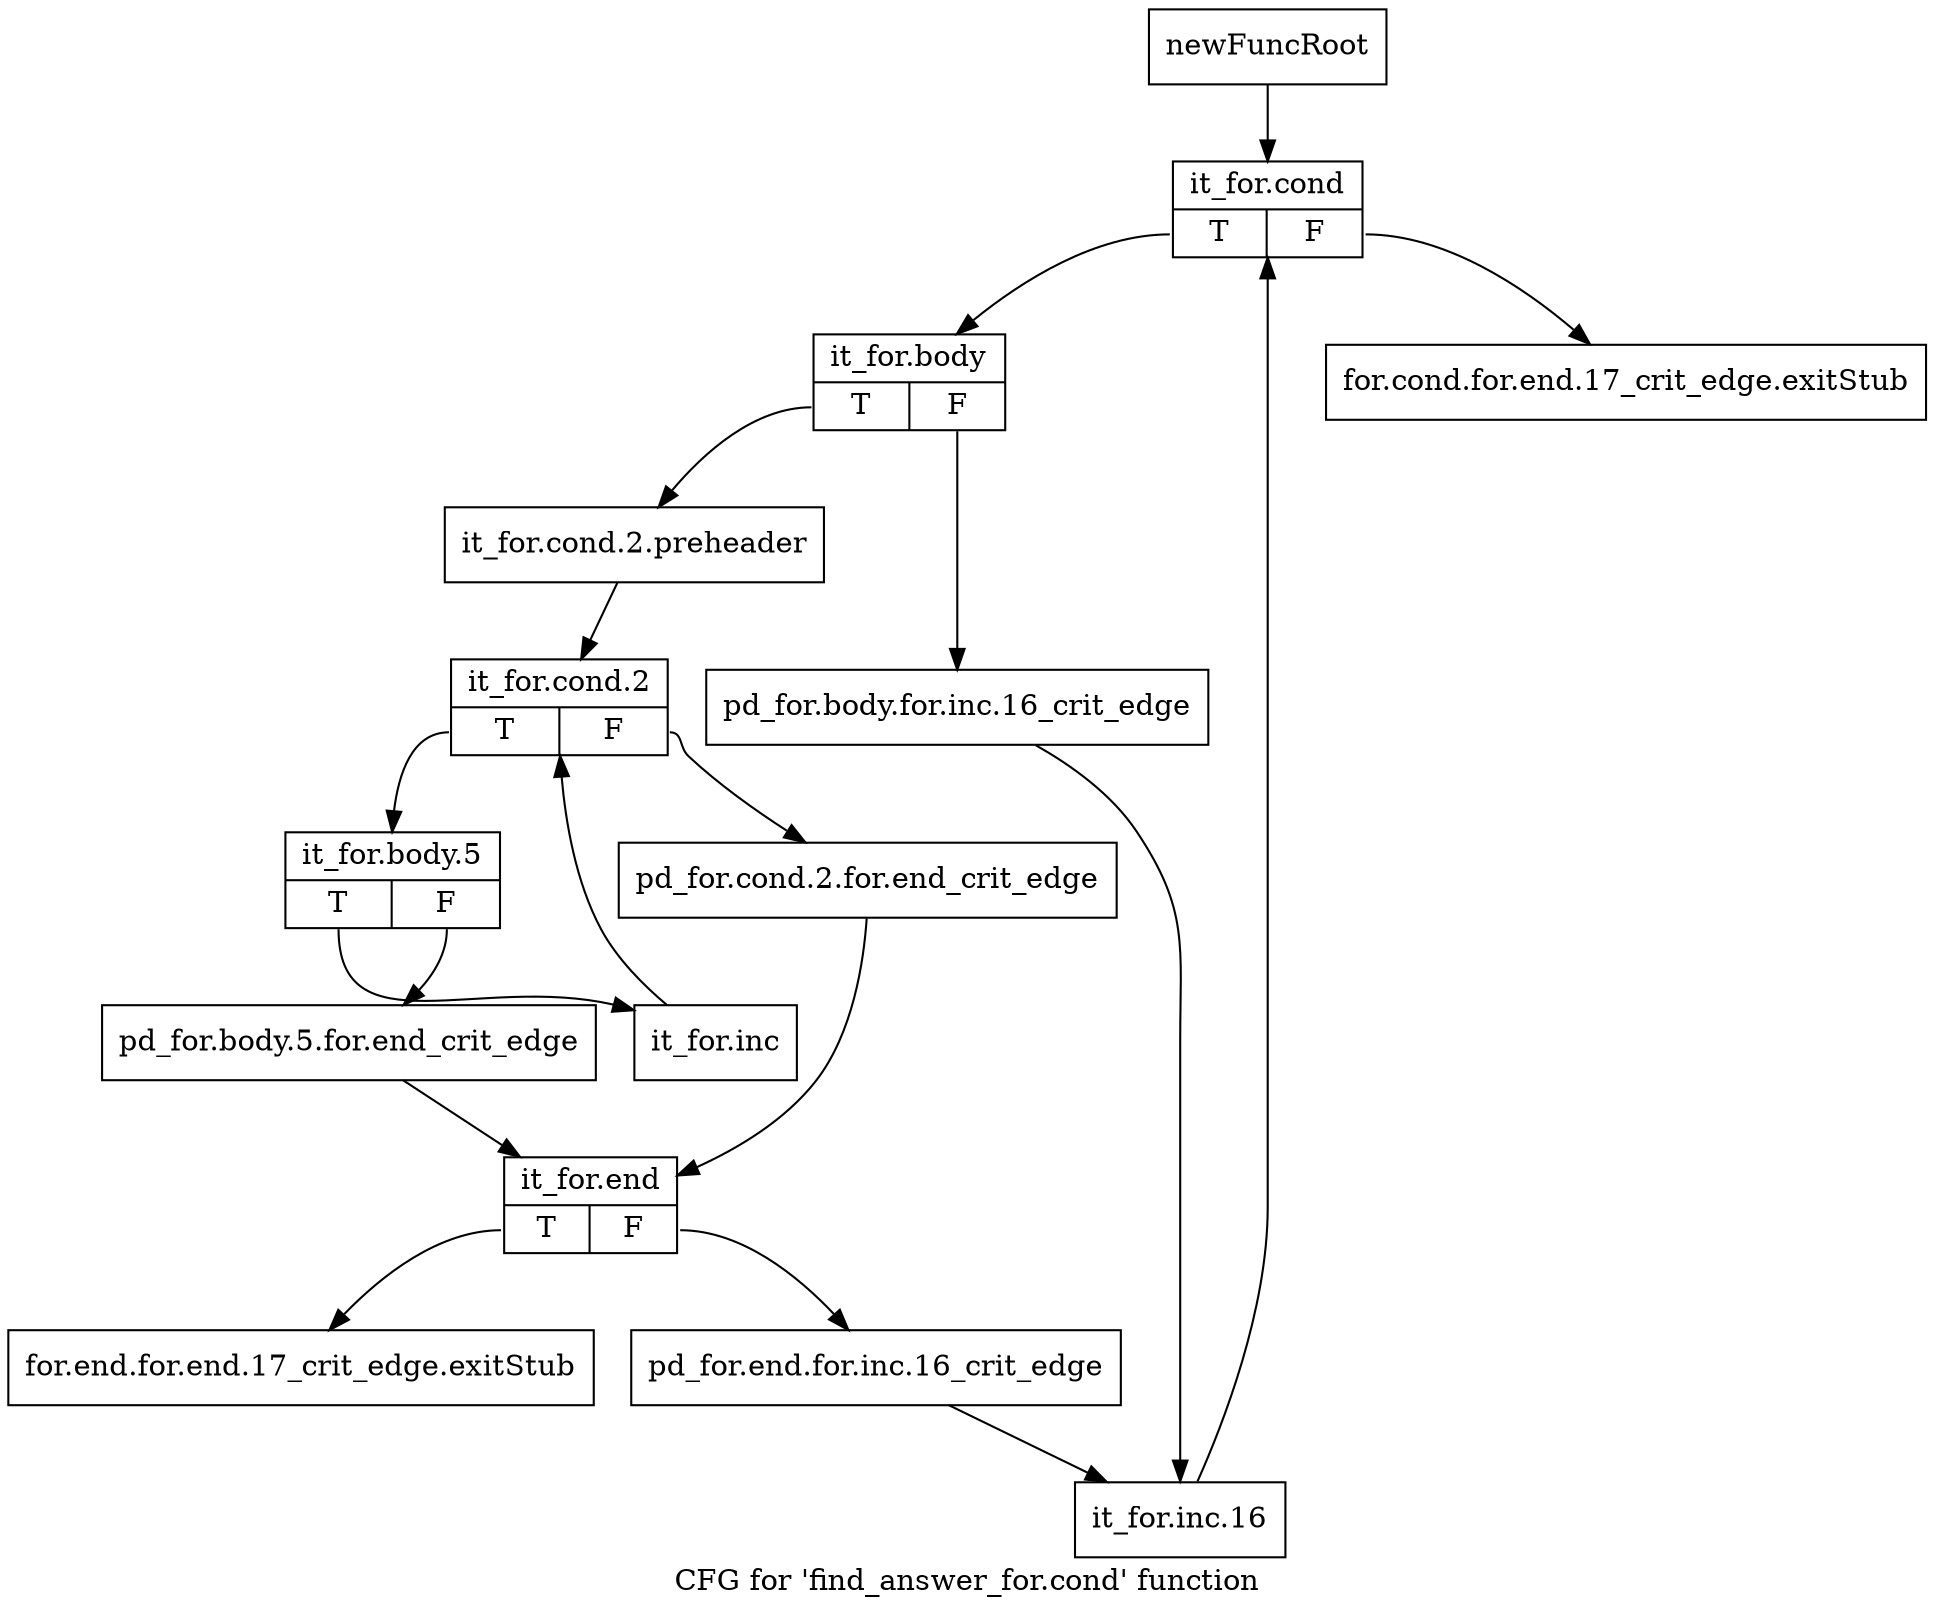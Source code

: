 digraph "CFG for 'find_answer_for.cond' function" {
	label="CFG for 'find_answer_for.cond' function";

	Node0xa1e82f0 [shape=record,label="{newFuncRoot}"];
	Node0xa1e82f0 -> Node0xa1e83e0;
	Node0xa1e8340 [shape=record,label="{for.cond.for.end.17_crit_edge.exitStub}"];
	Node0xa1e8390 [shape=record,label="{for.end.for.end.17_crit_edge.exitStub}"];
	Node0xa1e83e0 [shape=record,label="{it_for.cond|{<s0>T|<s1>F}}"];
	Node0xa1e83e0:s0 -> Node0xa1e8430;
	Node0xa1e83e0:s1 -> Node0xa1e8340;
	Node0xa1e8430 [shape=record,label="{it_for.body|{<s0>T|<s1>F}}"];
	Node0xa1e8430:s0 -> Node0xa1e84d0;
	Node0xa1e8430:s1 -> Node0xa1e8480;
	Node0xa1e8480 [shape=record,label="{pd_for.body.for.inc.16_crit_edge}"];
	Node0xa1e8480 -> Node0xa1e8700;
	Node0xa1e84d0 [shape=record,label="{it_for.cond.2.preheader}"];
	Node0xa1e84d0 -> Node0xa1e8520;
	Node0xa1e8520 [shape=record,label="{it_for.cond.2|{<s0>T|<s1>F}}"];
	Node0xa1e8520:s0 -> Node0xa1e85c0;
	Node0xa1e8520:s1 -> Node0xa1e8570;
	Node0xa1e8570 [shape=record,label="{pd_for.cond.2.for.end_crit_edge}"];
	Node0xa1e8570 -> Node0xa1e8660;
	Node0xa1e85c0 [shape=record,label="{it_for.body.5|{<s0>T|<s1>F}}"];
	Node0xa1e85c0:s0 -> Node0xa1e8750;
	Node0xa1e85c0:s1 -> Node0xa1e8610;
	Node0xa1e8610 [shape=record,label="{pd_for.body.5.for.end_crit_edge}"];
	Node0xa1e8610 -> Node0xa1e8660;
	Node0xa1e8660 [shape=record,label="{it_for.end|{<s0>T|<s1>F}}"];
	Node0xa1e8660:s0 -> Node0xa1e8390;
	Node0xa1e8660:s1 -> Node0xa1e86b0;
	Node0xa1e86b0 [shape=record,label="{pd_for.end.for.inc.16_crit_edge}"];
	Node0xa1e86b0 -> Node0xa1e8700;
	Node0xa1e8700 [shape=record,label="{it_for.inc.16}"];
	Node0xa1e8700 -> Node0xa1e83e0;
	Node0xa1e8750 [shape=record,label="{it_for.inc}"];
	Node0xa1e8750 -> Node0xa1e8520;
}
